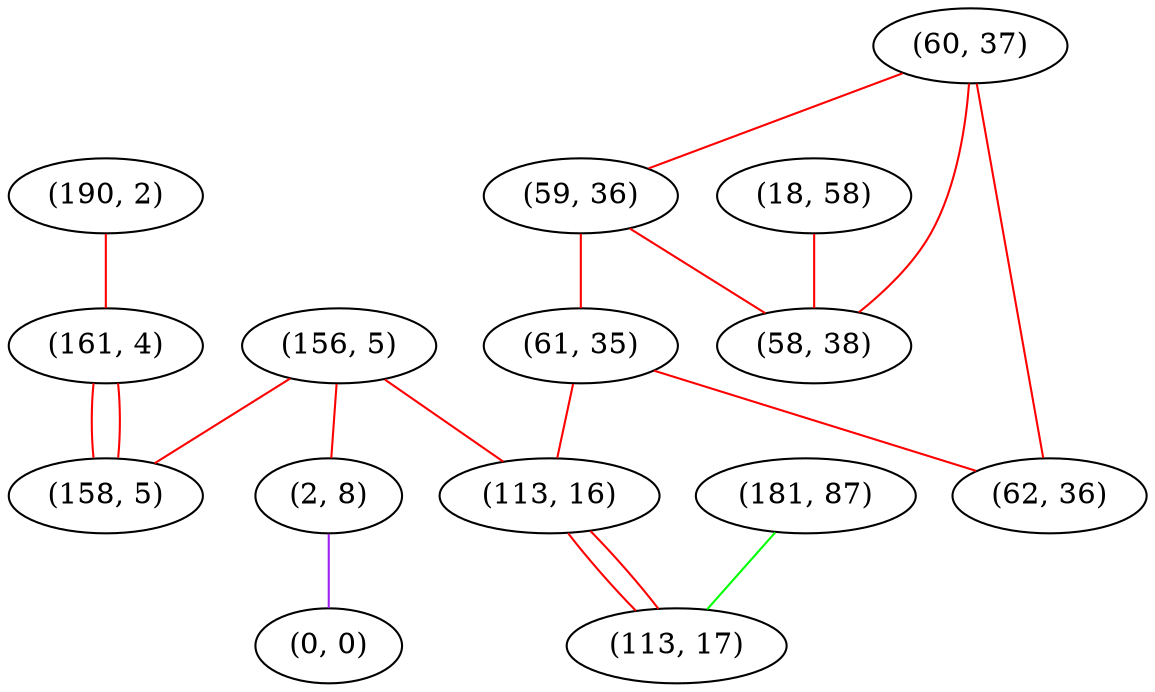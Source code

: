 graph "" {
"(156, 5)";
"(60, 37)";
"(190, 2)";
"(2, 8)";
"(181, 87)";
"(161, 4)";
"(18, 58)";
"(0, 0)";
"(59, 36)";
"(158, 5)";
"(61, 35)";
"(62, 36)";
"(113, 16)";
"(58, 38)";
"(113, 17)";
"(156, 5)" -- "(2, 8)"  [color=red, key=0, weight=1];
"(156, 5)" -- "(113, 16)"  [color=red, key=0, weight=1];
"(156, 5)" -- "(158, 5)"  [color=red, key=0, weight=1];
"(60, 37)" -- "(62, 36)"  [color=red, key=0, weight=1];
"(60, 37)" -- "(58, 38)"  [color=red, key=0, weight=1];
"(60, 37)" -- "(59, 36)"  [color=red, key=0, weight=1];
"(190, 2)" -- "(161, 4)"  [color=red, key=0, weight=1];
"(2, 8)" -- "(0, 0)"  [color=purple, key=0, weight=4];
"(181, 87)" -- "(113, 17)"  [color=green, key=0, weight=2];
"(161, 4)" -- "(158, 5)"  [color=red, key=0, weight=1];
"(161, 4)" -- "(158, 5)"  [color=red, key=1, weight=1];
"(18, 58)" -- "(58, 38)"  [color=red, key=0, weight=1];
"(59, 36)" -- "(58, 38)"  [color=red, key=0, weight=1];
"(59, 36)" -- "(61, 35)"  [color=red, key=0, weight=1];
"(61, 35)" -- "(62, 36)"  [color=red, key=0, weight=1];
"(61, 35)" -- "(113, 16)"  [color=red, key=0, weight=1];
"(113, 16)" -- "(113, 17)"  [color=red, key=0, weight=1];
"(113, 16)" -- "(113, 17)"  [color=red, key=1, weight=1];
}
